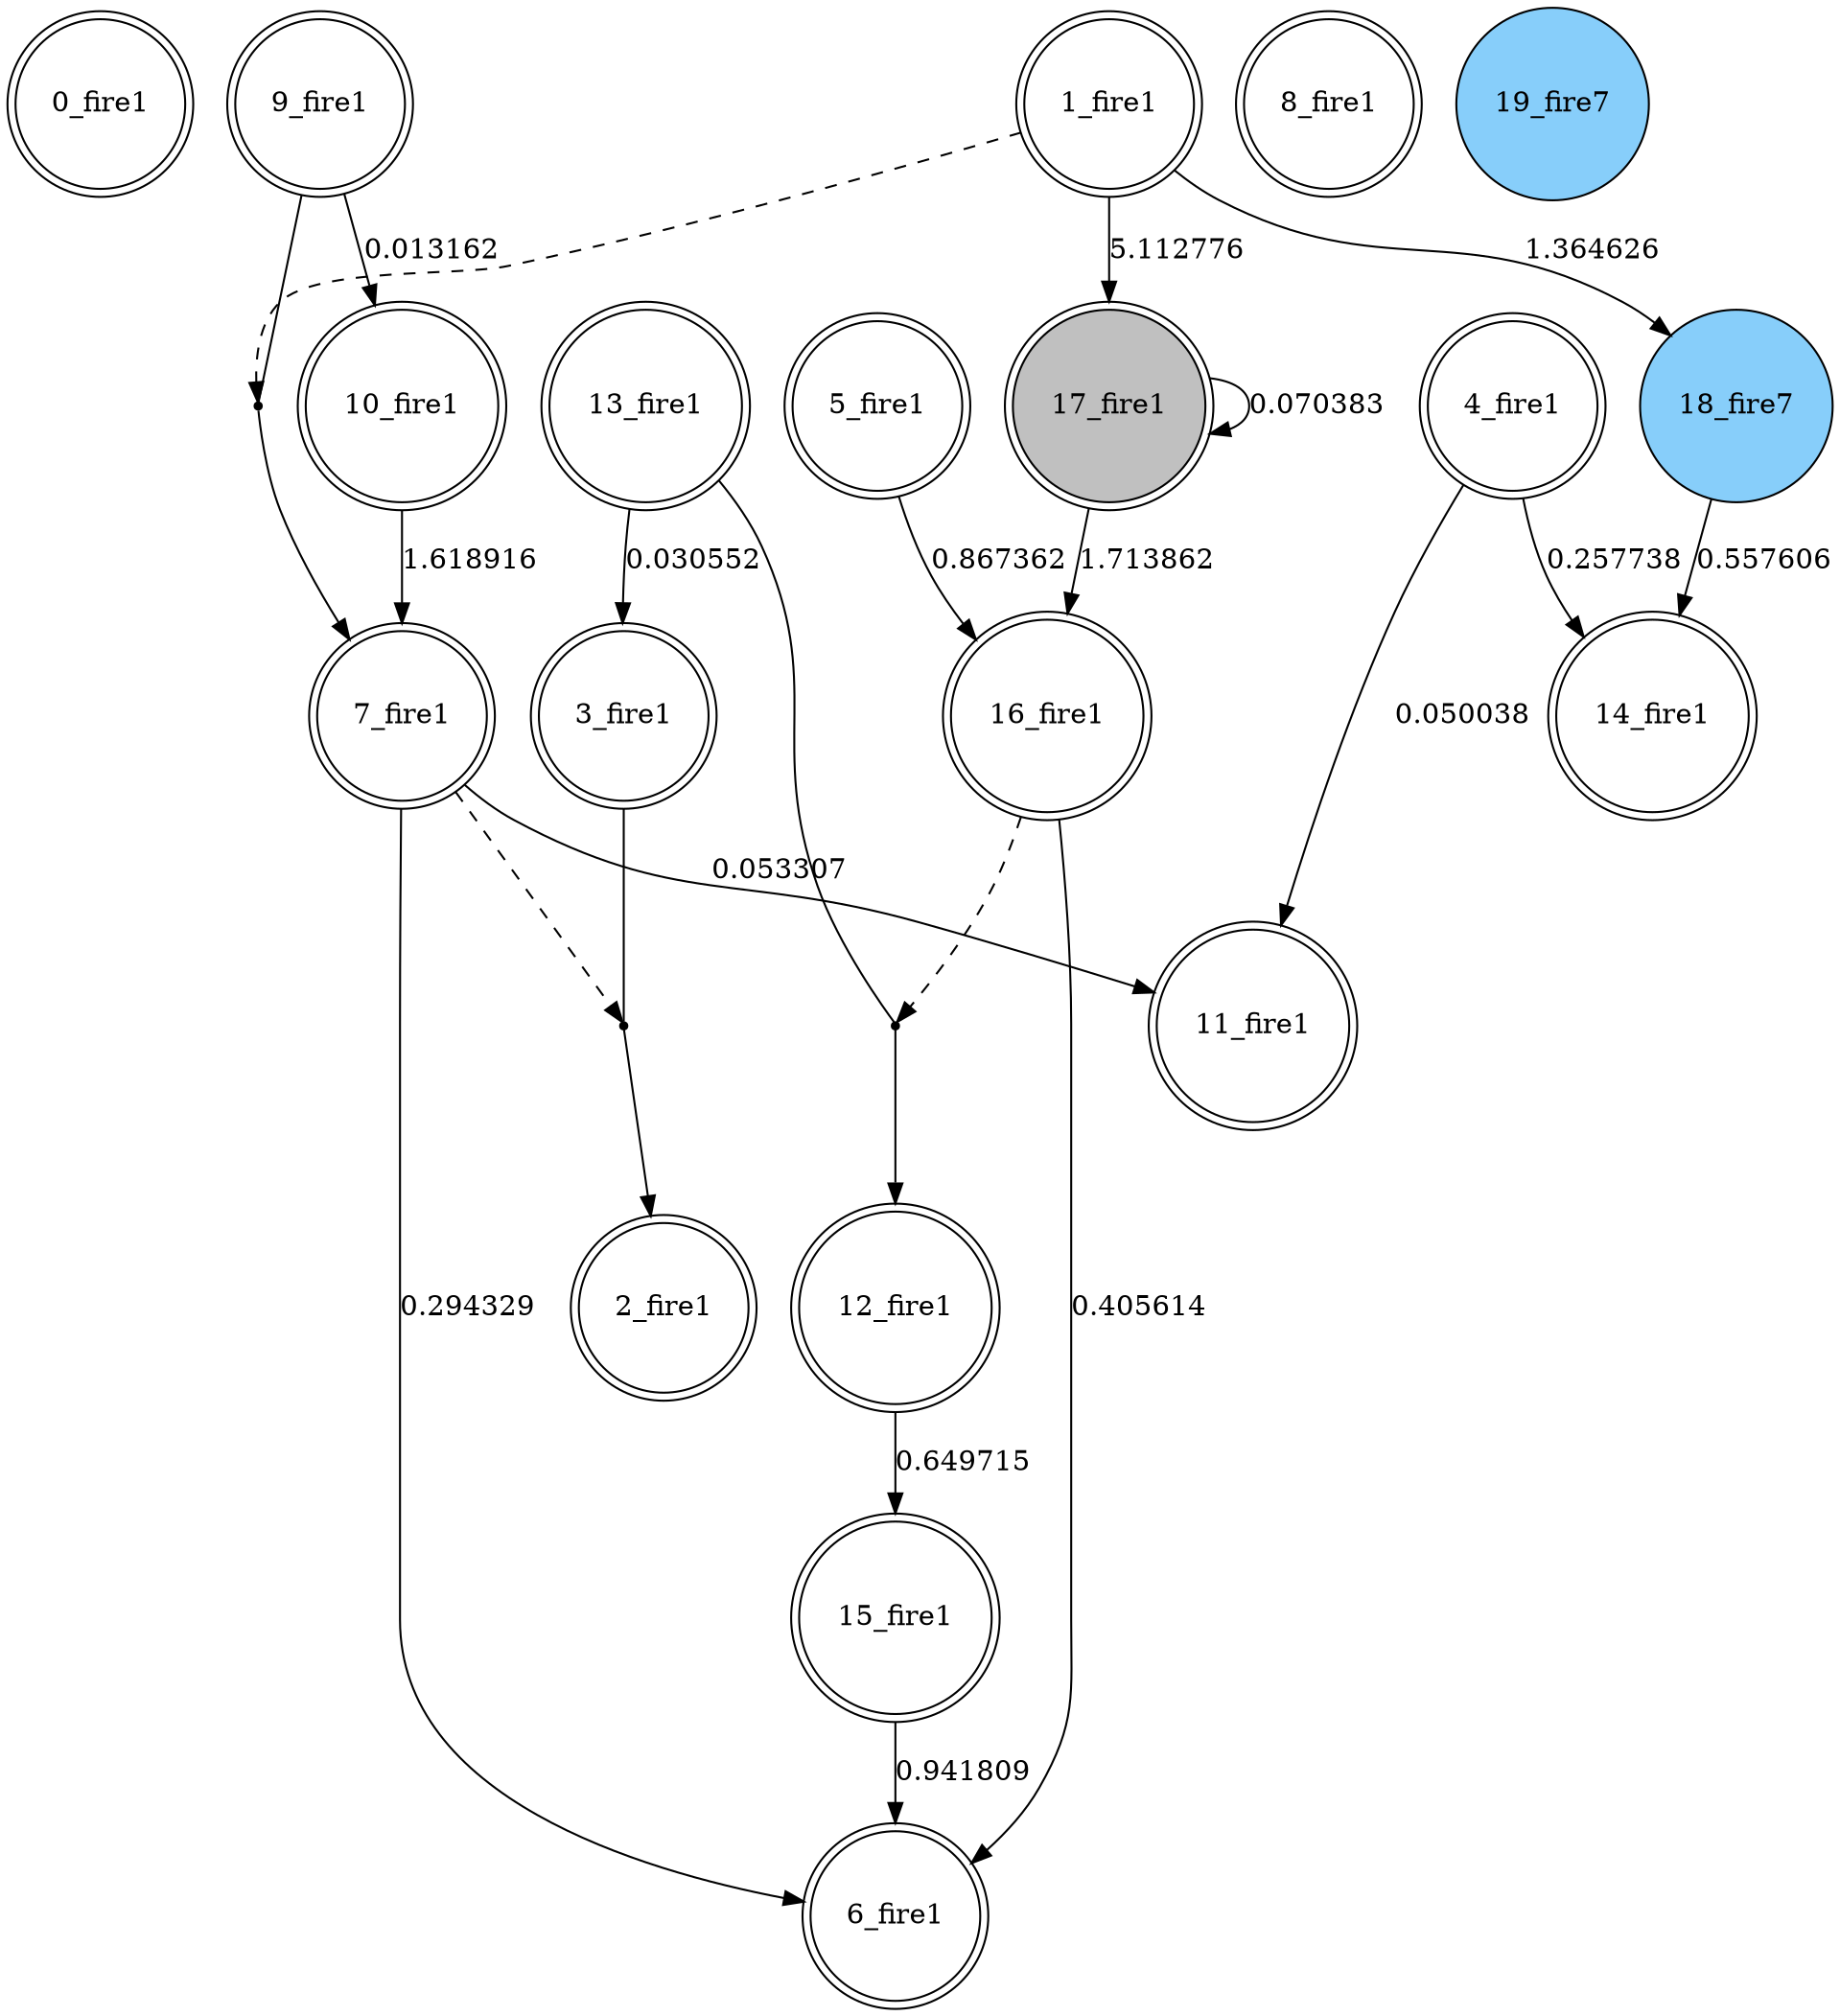 digraph G {
 node[shape = circle]
0 [label="0_fire1",shape=doublecircle]
1 [label="1_fire1",shape=doublecircle]
2 [label="2_fire1",shape=doublecircle]
3 [label="3_fire1",shape=doublecircle]
4 [label="4_fire1",shape=doublecircle]
5 [label="5_fire1",shape=doublecircle]
6 [label="6_fire1",shape=doublecircle]
7 [label="7_fire1",shape=doublecircle]
8 [label="8_fire1",shape=doublecircle]
9 [label="9_fire1",shape=doublecircle]
10 [label="10_fire1",shape=doublecircle]
11 [label="11_fire1",shape=doublecircle]
12 [label="12_fire1",shape=doublecircle]
13 [label="13_fire1",shape=doublecircle]
14 [label="14_fire1",shape=doublecircle]
15 [label="15_fire1",shape=doublecircle]
16 [label="16_fire1",shape=doublecircle]
17 [label="17_fire1",shape=doublecircle, style=filled, fillcolor=gray]
18 [label="18_fire7",style=filled, fillcolor=lightskyblue]
19 [label="19_fire7",style=filled, fillcolor=lightskyblue]
18 -> 14 [label="0.557606"]
12 -> 15 [label="0.649715"]
13 -> 3 [label="0.030552"]
1 -> 17 [label="5.112776"]
17 -> 17 [label="0.070383"]
4 -> 11 [label="0.050038"]
20 [shape=point, label=""]
1 -> 20 [style=dashed] 
9 -> 20 [dir=none]
20 -> 7 
4 -> 14 [label="0.257738"]
10 -> 7 [label="1.618916"]
21 [shape=point, label=""]
7 -> 21 [style=dashed] 
3 -> 21 [dir=none]
21 -> 2 
7 -> 6 [label="0.294329"]
16 -> 6 [label="0.405614"]
9 -> 10 [label="0.013162"]
17 -> 16 [label="1.713862"]
15 -> 6 [label="0.941809"]
7 -> 11 [label="0.053307"]
22 [shape=point, label=""]
16 -> 22 [style=dashed] 
13 -> 22 [dir=none]
22 -> 12 
1 -> 18 [label="1.364626"]
5 -> 16 [label="0.867362"]
}
